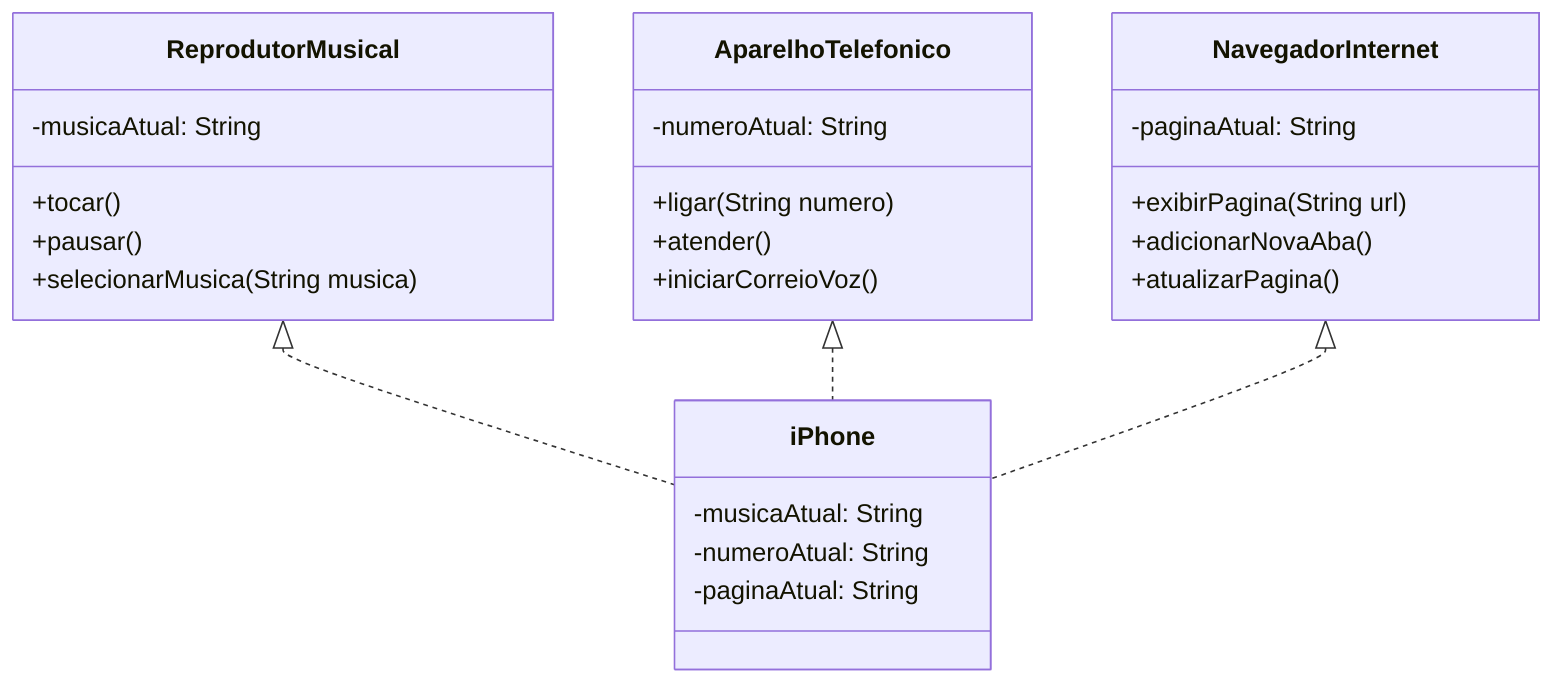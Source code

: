 classDiagram
    ReprodutorMusical <|.. iPhone
    AparelhoTelefonico <|.. iPhone
    NavegadorInternet <|.. iPhone

    class ReprodutorMusical {
        +tocar()
        +pausar()
        +selecionarMusica(String musica)
        -musicaAtual: String
    }

    class AparelhoTelefonico {
        +ligar(String numero)
        +atender()
        +iniciarCorreioVoz()
        -numeroAtual: String
    }

    class NavegadorInternet {
        +exibirPagina(String url)
        +adicionarNovaAba()
        +atualizarPagina()
        -paginaAtual: String
    }

    class iPhone {
        -musicaAtual: String
        -numeroAtual: String
        -paginaAtual: String
    }